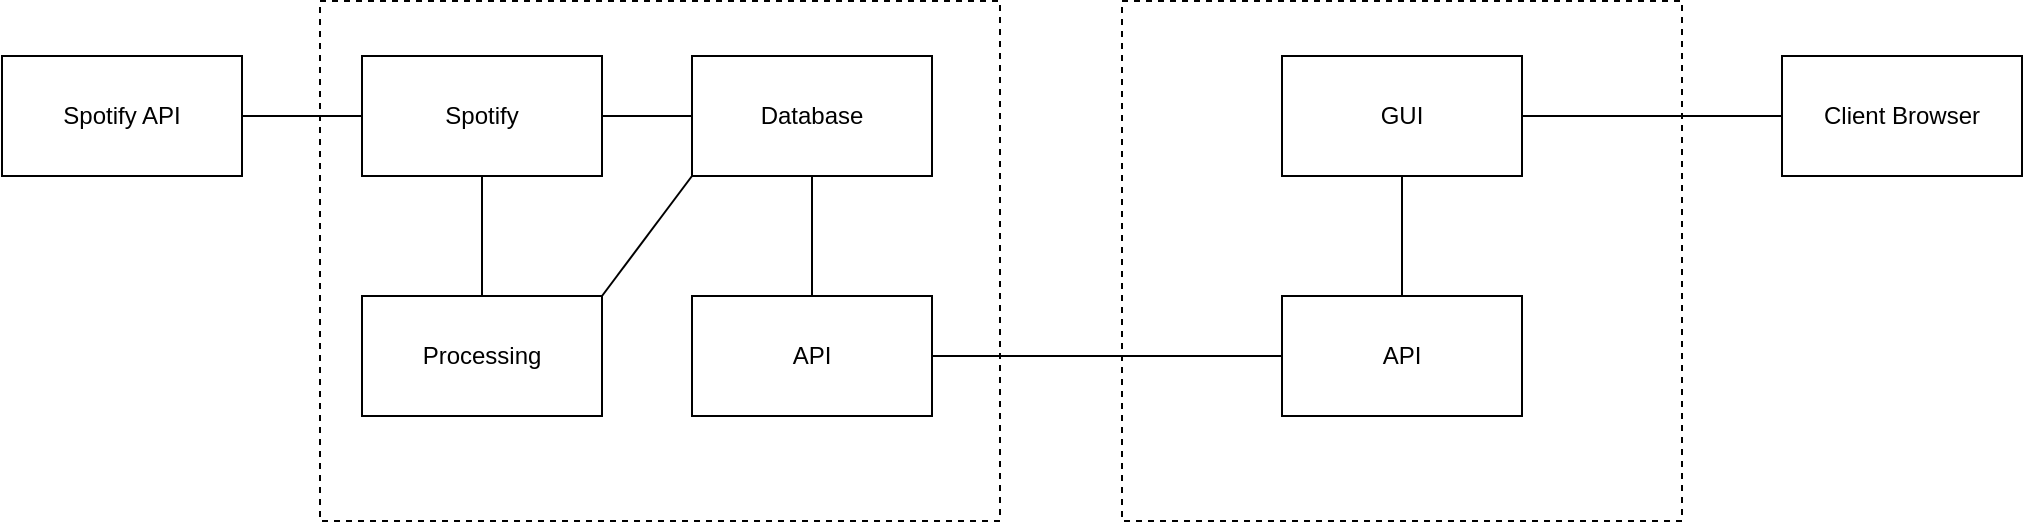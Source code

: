 <mxfile version="13.0.8" type="device"><diagram id="sDEBs-oeAKjS374OOhzK" name="Page-1"><mxGraphModel dx="1422" dy="911" grid="1" gridSize="10" guides="1" tooltips="1" connect="1" arrows="1" fold="1" page="1" pageScale="1" pageWidth="1169" pageHeight="827" math="0" shadow="0"><root><mxCell id="0"/><mxCell id="1" parent="0"/><mxCell id="ca1_BUMrfpnGOK3PMcJL-1" value="" style="rounded=0;whiteSpace=wrap;html=1;dashed=1;" vertex="1" parent="1"><mxGeometry x="279" y="262.5" width="340" height="260" as="geometry"/></mxCell><mxCell id="ca1_BUMrfpnGOK3PMcJL-2" value="" style="rounded=0;whiteSpace=wrap;html=1;dashed=1;" vertex="1" parent="1"><mxGeometry x="680" y="262.5" width="280" height="260" as="geometry"/></mxCell><mxCell id="ca1_BUMrfpnGOK3PMcJL-4" value="&lt;div&gt;Spotify&lt;/div&gt;" style="rounded=0;whiteSpace=wrap;html=1;" vertex="1" parent="1"><mxGeometry x="300" y="290" width="120" height="60" as="geometry"/></mxCell><mxCell id="ca1_BUMrfpnGOK3PMcJL-7" style="edgeStyle=orthogonalEdgeStyle;rounded=0;orthogonalLoop=1;jettySize=auto;html=1;exitX=1;exitY=0.5;exitDx=0;exitDy=0;entryX=0;entryY=0.5;entryDx=0;entryDy=0;endArrow=none;endFill=0;" edge="1" parent="1" source="ca1_BUMrfpnGOK3PMcJL-5" target="ca1_BUMrfpnGOK3PMcJL-4"><mxGeometry relative="1" as="geometry"/></mxCell><mxCell id="ca1_BUMrfpnGOK3PMcJL-5" value="Spotify API" style="rounded=0;whiteSpace=wrap;html=1;" vertex="1" parent="1"><mxGeometry x="120" y="290" width="120" height="60" as="geometry"/></mxCell><mxCell id="ca1_BUMrfpnGOK3PMcJL-8" value="&lt;div&gt;Spotify&lt;/div&gt;" style="rounded=0;whiteSpace=wrap;html=1;" vertex="1" parent="1"><mxGeometry x="300" y="290" width="120" height="60" as="geometry"/></mxCell><mxCell id="ca1_BUMrfpnGOK3PMcJL-13" style="edgeStyle=orthogonalEdgeStyle;rounded=0;orthogonalLoop=1;jettySize=auto;html=1;exitX=0.5;exitY=1;exitDx=0;exitDy=0;entryX=0.5;entryY=0;entryDx=0;entryDy=0;endArrow=none;endFill=0;" edge="1" parent="1" source="ca1_BUMrfpnGOK3PMcJL-9" target="ca1_BUMrfpnGOK3PMcJL-11"><mxGeometry relative="1" as="geometry"/></mxCell><mxCell id="ca1_BUMrfpnGOK3PMcJL-9" value="Database" style="rounded=0;whiteSpace=wrap;html=1;" vertex="1" parent="1"><mxGeometry x="465" y="290" width="120" height="60" as="geometry"/></mxCell><mxCell id="ca1_BUMrfpnGOK3PMcJL-10" value="" style="endArrow=none;html=1;entryX=0;entryY=0.5;entryDx=0;entryDy=0;" edge="1" parent="1" target="ca1_BUMrfpnGOK3PMcJL-9"><mxGeometry width="50" height="50" relative="1" as="geometry"><mxPoint x="420" y="320" as="sourcePoint"/><mxPoint x="470" y="270" as="targetPoint"/></mxGeometry></mxCell><mxCell id="ca1_BUMrfpnGOK3PMcJL-11" value="API" style="rounded=0;whiteSpace=wrap;html=1;" vertex="1" parent="1"><mxGeometry x="465" y="410" width="120" height="60" as="geometry"/></mxCell><mxCell id="ca1_BUMrfpnGOK3PMcJL-14" value="API" style="rounded=0;whiteSpace=wrap;html=1;" vertex="1" parent="1"><mxGeometry x="760" y="410" width="120" height="60" as="geometry"/></mxCell><mxCell id="ca1_BUMrfpnGOK3PMcJL-15" value="" style="endArrow=none;html=1;entryX=0;entryY=0.5;entryDx=0;entryDy=0;exitX=1;exitY=0.5;exitDx=0;exitDy=0;" edge="1" parent="1" source="ca1_BUMrfpnGOK3PMcJL-11" target="ca1_BUMrfpnGOK3PMcJL-14"><mxGeometry width="50" height="50" relative="1" as="geometry"><mxPoint x="550" y="460" as="sourcePoint"/><mxPoint x="600" y="410" as="targetPoint"/></mxGeometry></mxCell><mxCell id="ca1_BUMrfpnGOK3PMcJL-22" style="edgeStyle=orthogonalEdgeStyle;rounded=0;orthogonalLoop=1;jettySize=auto;html=1;exitX=1;exitY=0.5;exitDx=0;exitDy=0;endArrow=none;endFill=0;" edge="1" parent="1" source="ca1_BUMrfpnGOK3PMcJL-16"><mxGeometry relative="1" as="geometry"><mxPoint x="1010" y="320" as="targetPoint"/></mxGeometry></mxCell><mxCell id="ca1_BUMrfpnGOK3PMcJL-16" value="GUI" style="rounded=0;whiteSpace=wrap;html=1;" vertex="1" parent="1"><mxGeometry x="760" y="290" width="120" height="60" as="geometry"/></mxCell><mxCell id="ca1_BUMrfpnGOK3PMcJL-17" value="" style="endArrow=none;html=1;entryX=0.5;entryY=1;entryDx=0;entryDy=0;" edge="1" parent="1" target="ca1_BUMrfpnGOK3PMcJL-16"><mxGeometry width="50" height="50" relative="1" as="geometry"><mxPoint x="820" y="410" as="sourcePoint"/><mxPoint x="870" y="360" as="targetPoint"/></mxGeometry></mxCell><mxCell id="ca1_BUMrfpnGOK3PMcJL-18" value="Processing" style="rounded=0;whiteSpace=wrap;html=1;" vertex="1" parent="1"><mxGeometry x="300" y="410" width="120" height="60" as="geometry"/></mxCell><mxCell id="ca1_BUMrfpnGOK3PMcJL-19" value="" style="endArrow=none;html=1;entryX=0.5;entryY=1;entryDx=0;entryDy=0;exitX=0.5;exitY=0;exitDx=0;exitDy=0;" edge="1" parent="1" source="ca1_BUMrfpnGOK3PMcJL-18" target="ca1_BUMrfpnGOK3PMcJL-8"><mxGeometry width="50" height="50" relative="1" as="geometry"><mxPoint x="550" y="460" as="sourcePoint"/><mxPoint x="600" y="410" as="targetPoint"/></mxGeometry></mxCell><mxCell id="ca1_BUMrfpnGOK3PMcJL-20" value="" style="endArrow=none;html=1;exitX=1;exitY=0;exitDx=0;exitDy=0;entryX=0;entryY=1;entryDx=0;entryDy=0;" edge="1" parent="1" source="ca1_BUMrfpnGOK3PMcJL-18" target="ca1_BUMrfpnGOK3PMcJL-9"><mxGeometry width="50" height="50" relative="1" as="geometry"><mxPoint x="550" y="460" as="sourcePoint"/><mxPoint x="600" y="410" as="targetPoint"/></mxGeometry></mxCell><mxCell id="ca1_BUMrfpnGOK3PMcJL-23" value="&lt;div&gt;Client Browser&lt;/div&gt;" style="rounded=0;whiteSpace=wrap;html=1;" vertex="1" parent="1"><mxGeometry x="1010" y="290" width="120" height="60" as="geometry"/></mxCell></root></mxGraphModel></diagram></mxfile>